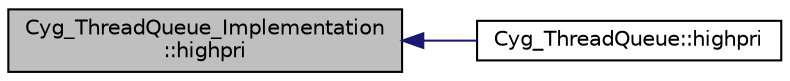 digraph "Cyg_ThreadQueue_Implementation::highpri"
{
  edge [fontname="Helvetica",fontsize="10",labelfontname="Helvetica",labelfontsize="10"];
  node [fontname="Helvetica",fontsize="10",shape=record];
  rankdir="LR";
  Node1 [label="Cyg_ThreadQueue_Implementation\l::highpri",height=0.2,width=0.4,color="black", fillcolor="grey75", style="filled" fontcolor="black"];
  Node1 -> Node2 [dir="back",color="midnightblue",fontsize="10",style="solid",fontname="Helvetica"];
  Node2 [label="Cyg_ThreadQueue::highpri",height=0.2,width=0.4,color="black", fillcolor="white", style="filled",URL="$class_cyg___thread_queue.html#ad1d8fc0e46b3f7a4770eee7e14815183"];
}
